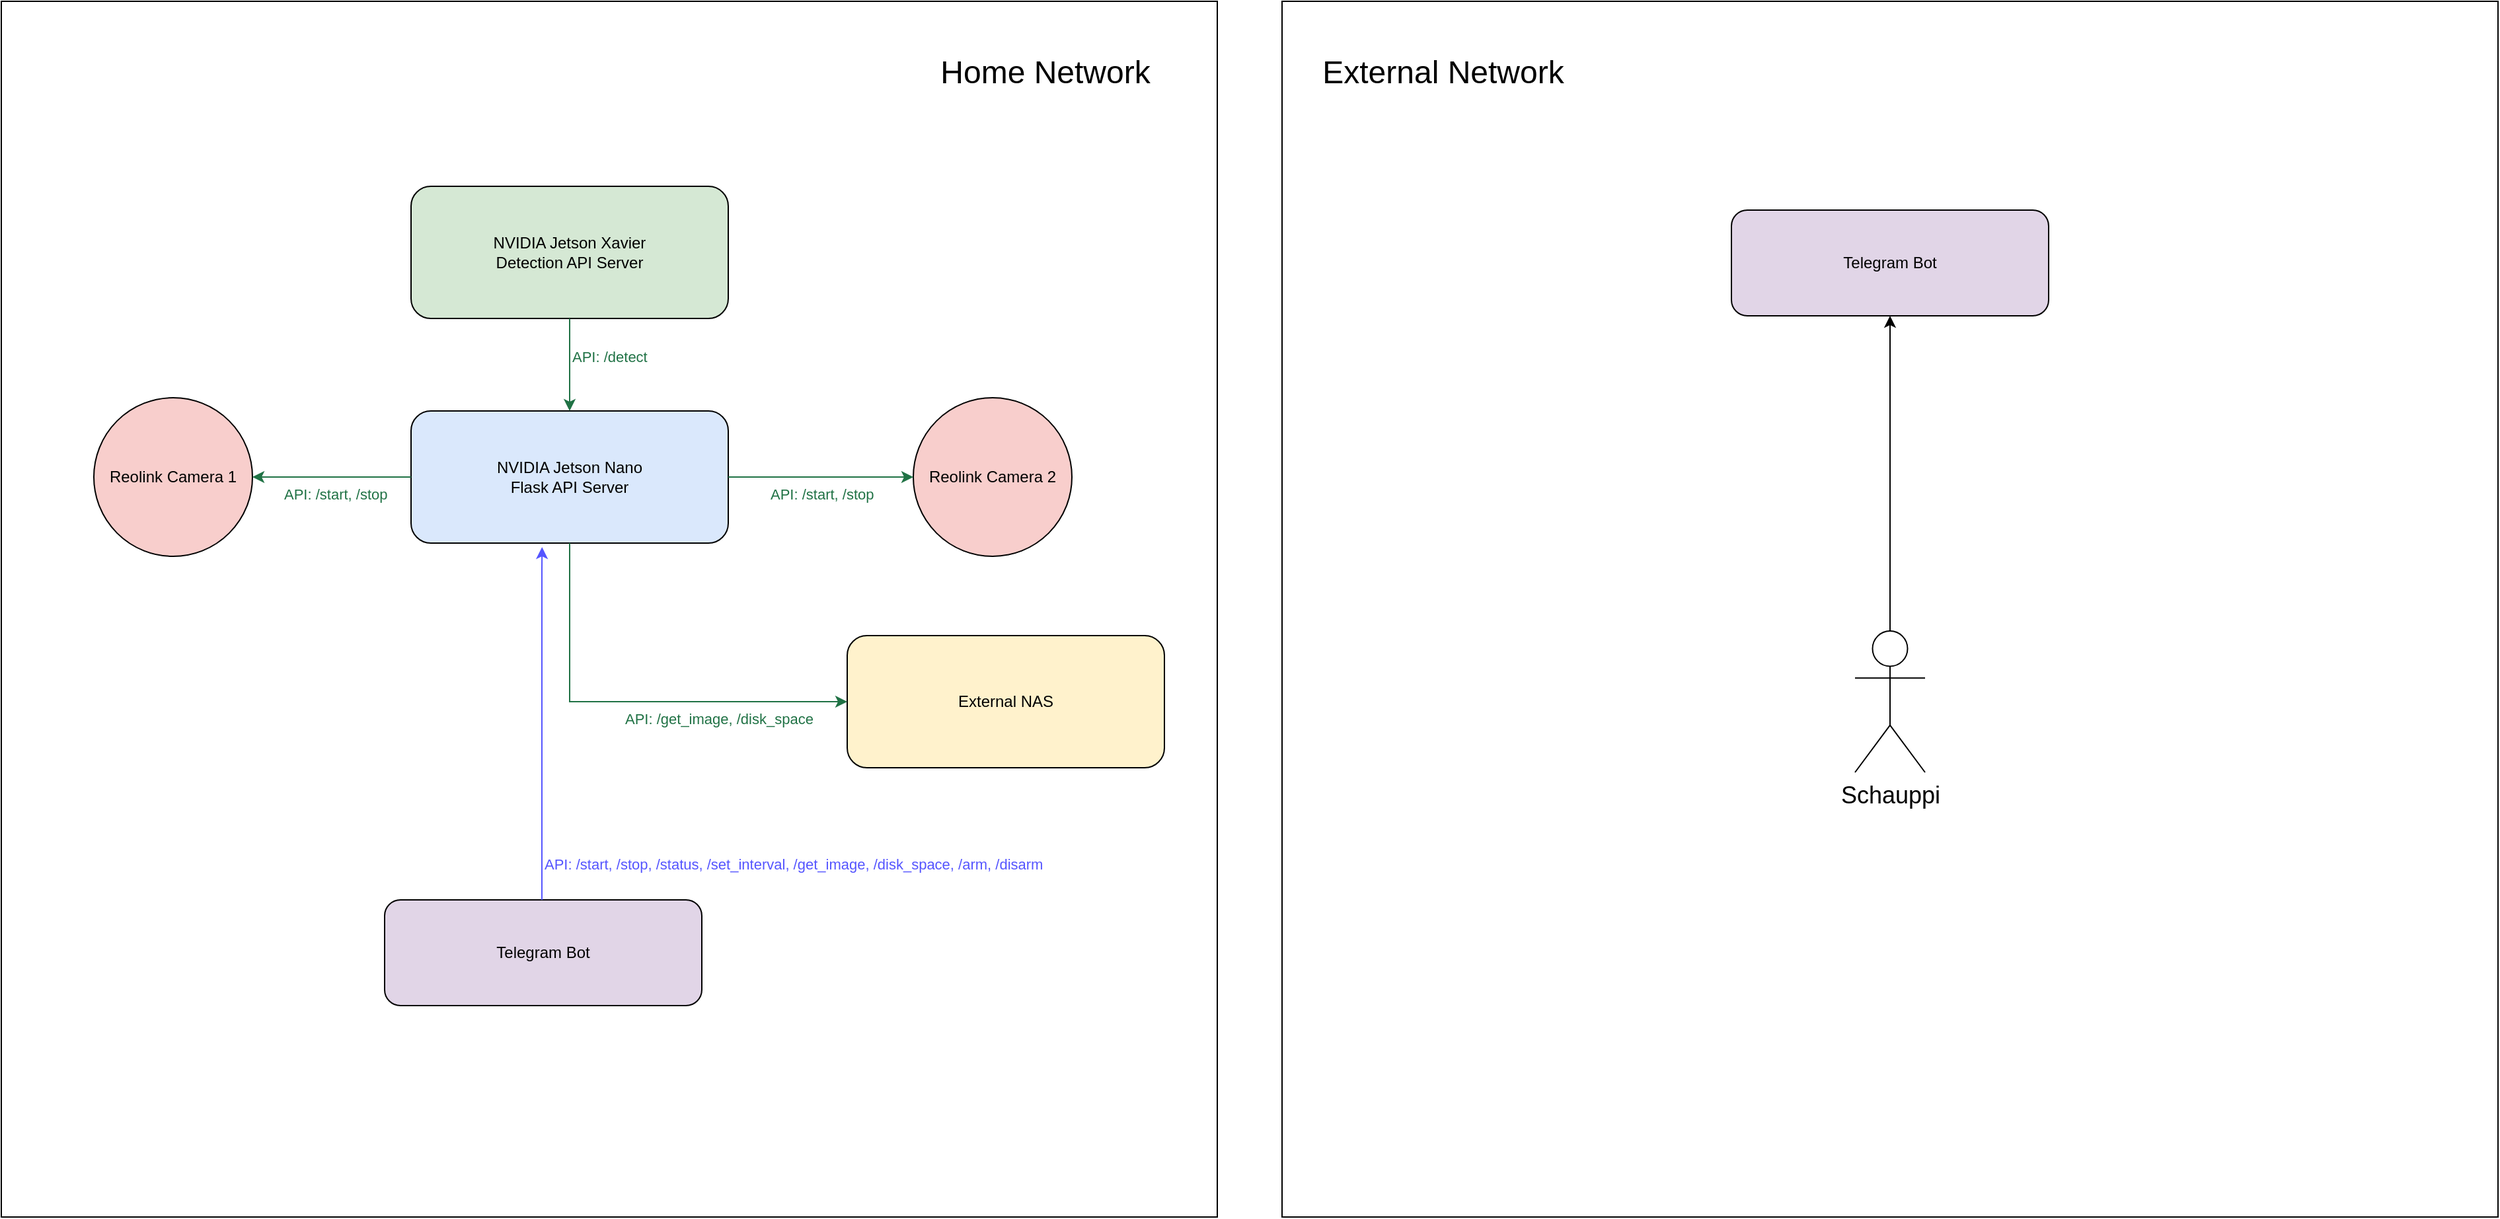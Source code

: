 <mxfile version="22.1.21" type="device">
  <diagram name="Page-1" id="dCJnr7kxoOZReF1ts4uA">
    <mxGraphModel dx="692" dy="918" grid="0" gridSize="10" guides="1" tooltips="1" connect="1" arrows="1" fold="1" page="0" pageScale="1" pageWidth="1169" pageHeight="1654" math="0" shadow="0">
      <root>
        <mxCell id="0" />
        <mxCell id="1" parent="0" />
        <mxCell id="ZQSbnM2zQSL4BceJ75by-12" value="" style="whiteSpace=wrap;html=1;aspect=fixed;" vertex="1" parent="1">
          <mxGeometry x="100" y="30" width="920" height="920" as="geometry" />
        </mxCell>
        <mxCell id="2" value="NVIDIA Jetson Nano&#xa;Flask API Server" style="rounded=1;whiteSpace=wrap;html=1;fillColor=#dae8fc;" parent="1" vertex="1">
          <mxGeometry x="410" y="340" width="240" height="100" as="geometry" />
        </mxCell>
        <mxCell id="3" value="NVIDIA Jetson Xavier&#xa;Detection API Server" style="rounded=1;whiteSpace=wrap;html=1;fillColor=#d5e8d4;" parent="1" vertex="1">
          <mxGeometry x="410" y="170" width="240" height="100" as="geometry" />
        </mxCell>
        <mxCell id="4" value="External NAS" style="rounded=1;whiteSpace=wrap;html=1;fillColor=#fff2cc;" parent="1" vertex="1">
          <mxGeometry x="740" y="510" width="240" height="100" as="geometry" />
        </mxCell>
        <mxCell id="5" value="Reolink Camera 1" style="ellipse;whiteSpace=wrap;html=1;aspect=fixed;fillColor=#f8cecc;" parent="1" vertex="1">
          <mxGeometry x="170" y="330" width="120" height="120" as="geometry" />
        </mxCell>
        <mxCell id="6" value="Reolink Camera 2" style="ellipse;whiteSpace=wrap;html=1;aspect=fixed;fillColor=#f8cecc;" parent="1" vertex="1">
          <mxGeometry x="790" y="330" width="120" height="120" as="geometry" />
        </mxCell>
        <mxCell id="7" value="Telegram Bot" style="rounded=1;whiteSpace=wrap;html=1;fillColor=#e1d5e7;" parent="1" vertex="1">
          <mxGeometry x="390" y="710" width="240" height="80" as="geometry" />
        </mxCell>
        <mxCell id="8" value="API: /start, /stop" style="edgeLabel;edgeStyle=orthogonalEdgeStyle;rounded=0;orthogonalLoop=1;jettySize=auto;html=1;strokeColor=#207245;fontColor=#207245;entryX=1;entryY=0.5;entryDx=0;entryDy=0;" parent="1" source="2" target="5" edge="1">
          <mxGeometry x="0.636" relative="1" as="geometry">
            <mxPoint x="240" y="340" as="targetPoint" />
            <Array as="points">
              <mxPoint x="320" y="390" />
              <mxPoint x="320" y="390" />
            </Array>
            <mxPoint as="offset" />
          </mxGeometry>
        </mxCell>
        <mxCell id="9" value="API: /start, /stop" style="edgeLabel;edgeStyle=orthogonalEdgeStyle;rounded=0;orthogonalLoop=1;jettySize=auto;html=1;entryX=0;entryY=0.5;entryDx=0;entryDy=0;strokeColor=#207245;fontColor=#207245;" parent="1" source="2" target="6" edge="1">
          <mxGeometry x="-0.571" relative="1" as="geometry">
            <mxPoint as="offset" />
          </mxGeometry>
        </mxCell>
        <mxCell id="10" value="API: /get_image, /disk_space" style="edgeLabel;edgeStyle=orthogonalEdgeStyle;rounded=0;orthogonalLoop=1;jettySize=auto;html=1;strokeColor=#207245;fontColor=#207245;exitX=0.5;exitY=1;exitDx=0;exitDy=0;entryX=0;entryY=0.5;entryDx=0;entryDy=0;" parent="1" source="2" target="4" edge="1">
          <mxGeometry x="-0.03" relative="1" as="geometry">
            <mxPoint x="510.004" y="440" as="sourcePoint" />
            <mxPoint x="530" y="511" as="targetPoint" />
            <Array as="points">
              <mxPoint x="530" y="560" />
            </Array>
            <mxPoint as="offset" />
          </mxGeometry>
        </mxCell>
        <mxCell id="11" value="API: /detect" style="edgeLabel;edgeStyle=orthogonalEdgeStyle;rounded=0;orthogonalLoop=1;jettySize=auto;html=1;entryX=0.5;entryY=0;entryDx=0;entryDy=0;strokeColor=#207245;fontColor=#207245;" parent="1" source="3" target="2" edge="1">
          <mxGeometry x="-0.556" relative="1" as="geometry">
            <mxPoint as="offset" />
          </mxGeometry>
        </mxCell>
        <mxCell id="12" value="API: /start, /stop, /status, /set_interval, /get_image, /disk_space, /arm, /disarm" style="edgeLabel;edgeStyle=orthogonalEdgeStyle;rounded=0;orthogonalLoop=1;jettySize=auto;html=1;strokeColor=#5555ff;fontColor=#5555ff;entryX=0.413;entryY=1.03;entryDx=0;entryDy=0;entryPerimeter=0;" parent="1" target="2" edge="1">
          <mxGeometry x="-0.7" relative="1" as="geometry">
            <mxPoint x="509" y="710" as="sourcePoint" />
            <mxPoint x="509.63" y="479.96" as="targetPoint" />
            <Array as="points">
              <mxPoint x="510" y="460" />
            </Array>
            <mxPoint as="offset" />
          </mxGeometry>
        </mxCell>
        <mxCell id="ZQSbnM2zQSL4BceJ75by-16" value="" style="whiteSpace=wrap;html=1;aspect=fixed;" vertex="1" parent="1">
          <mxGeometry x="1069" y="30" width="920" height="920" as="geometry" />
        </mxCell>
        <mxCell id="ZQSbnM2zQSL4BceJ75by-21" style="edgeStyle=orthogonalEdgeStyle;rounded=0;orthogonalLoop=1;jettySize=auto;html=1;entryX=0.5;entryY=1;entryDx=0;entryDy=0;" edge="1" parent="1" source="ZQSbnM2zQSL4BceJ75by-13" target="ZQSbnM2zQSL4BceJ75by-20">
          <mxGeometry relative="1" as="geometry" />
        </mxCell>
        <object label="&lt;font style=&quot;font-size: 18px;&quot;&gt;Schauppi&lt;/font&gt;" id="ZQSbnM2zQSL4BceJ75by-13">
          <mxCell style="shape=umlActor;verticalLabelPosition=bottom;verticalAlign=top;html=1;outlineConnect=0;" vertex="1" parent="1">
            <mxGeometry x="1502.5" y="506.5" width="53" height="107" as="geometry" />
          </mxCell>
        </object>
        <mxCell id="ZQSbnM2zQSL4BceJ75by-17" value="&lt;font style=&quot;font-size: 24px;&quot;&gt;Home Network&lt;/font&gt;" style="text;html=1;strokeColor=none;fillColor=none;align=center;verticalAlign=middle;whiteSpace=wrap;rounded=0;" vertex="1" parent="1">
          <mxGeometry x="790" y="53" width="200" height="61" as="geometry" />
        </mxCell>
        <mxCell id="ZQSbnM2zQSL4BceJ75by-18" value="&lt;font style=&quot;font-size: 24px;&quot;&gt;External Network&lt;br&gt;&lt;/font&gt;" style="text;html=1;strokeColor=none;fillColor=none;align=center;verticalAlign=middle;whiteSpace=wrap;rounded=0;" vertex="1" parent="1">
          <mxGeometry x="1090.5" y="53" width="200" height="61" as="geometry" />
        </mxCell>
        <mxCell id="ZQSbnM2zQSL4BceJ75by-20" value="Telegram Bot" style="rounded=1;whiteSpace=wrap;html=1;fillColor=#e1d5e7;" vertex="1" parent="1">
          <mxGeometry x="1409" y="188" width="240" height="80" as="geometry" />
        </mxCell>
      </root>
    </mxGraphModel>
  </diagram>
</mxfile>
